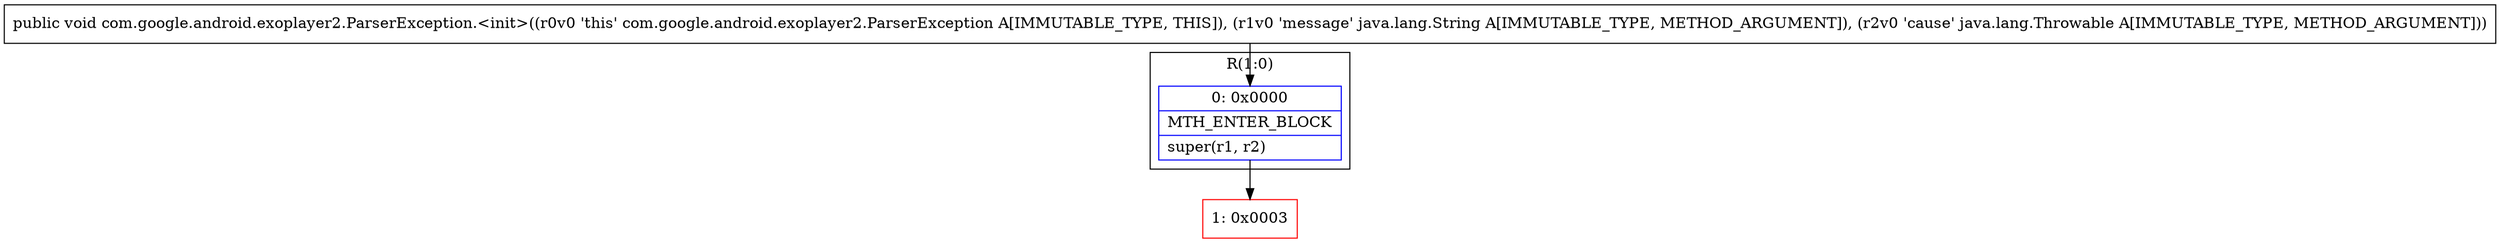 digraph "CFG forcom.google.android.exoplayer2.ParserException.\<init\>(Ljava\/lang\/String;Ljava\/lang\/Throwable;)V" {
subgraph cluster_Region_1067192065 {
label = "R(1:0)";
node [shape=record,color=blue];
Node_0 [shape=record,label="{0\:\ 0x0000|MTH_ENTER_BLOCK\l|super(r1, r2)\l}"];
}
Node_1 [shape=record,color=red,label="{1\:\ 0x0003}"];
MethodNode[shape=record,label="{public void com.google.android.exoplayer2.ParserException.\<init\>((r0v0 'this' com.google.android.exoplayer2.ParserException A[IMMUTABLE_TYPE, THIS]), (r1v0 'message' java.lang.String A[IMMUTABLE_TYPE, METHOD_ARGUMENT]), (r2v0 'cause' java.lang.Throwable A[IMMUTABLE_TYPE, METHOD_ARGUMENT])) }"];
MethodNode -> Node_0;
Node_0 -> Node_1;
}

